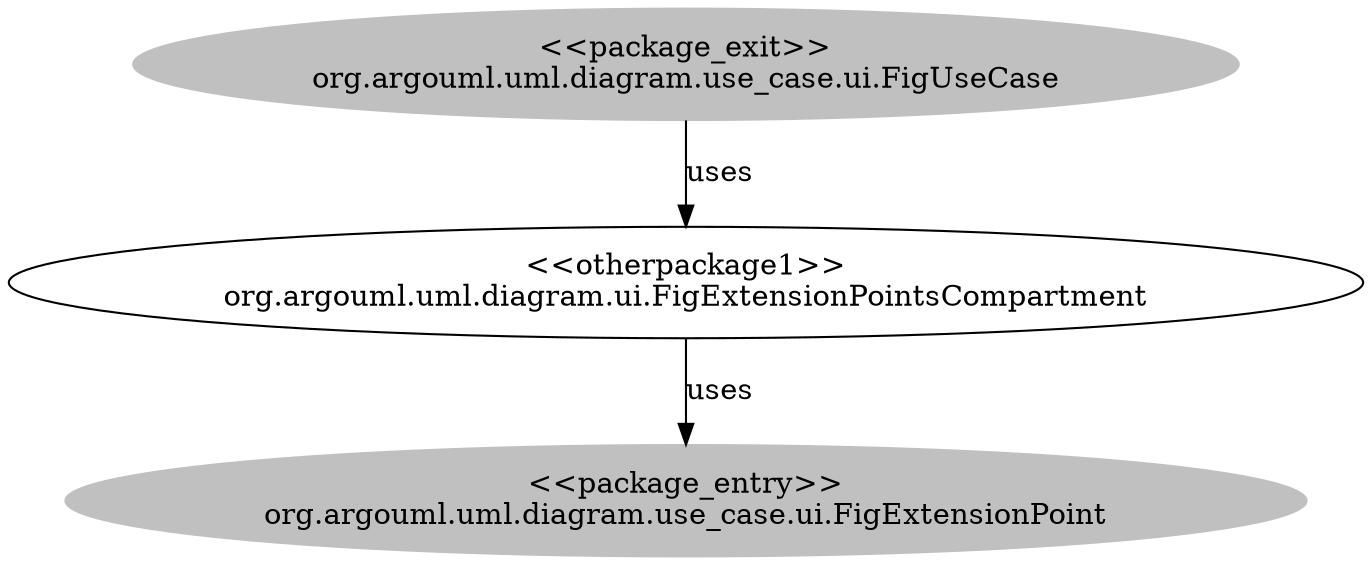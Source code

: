 digraph cd {
	org_argouml_uml_diagram_use_case_ui_FigUseCase [label="<<package_exit>>
org.argouml.uml.diagram.use_case.ui.FigUseCase",style=filled,color="grey"];
	org_argouml_uml_diagram_use_case_ui_FigExtensionPoint [label="<<package_entry>>
org.argouml.uml.diagram.use_case.ui.FigExtensionPoint",style=filled,color="grey"];
	org_argouml_uml_diagram_ui_FigExtensionPointsCompartment [label="<<otherpackage1>>
org.argouml.uml.diagram.ui.FigExtensionPointsCompartment"];
	org_argouml_uml_diagram_use_case_ui_FigUseCase -> org_argouml_uml_diagram_ui_FigExtensionPointsCompartment [label=uses];
	org_argouml_uml_diagram_ui_FigExtensionPointsCompartment -> org_argouml_uml_diagram_use_case_ui_FigExtensionPoint [label=uses];
}
